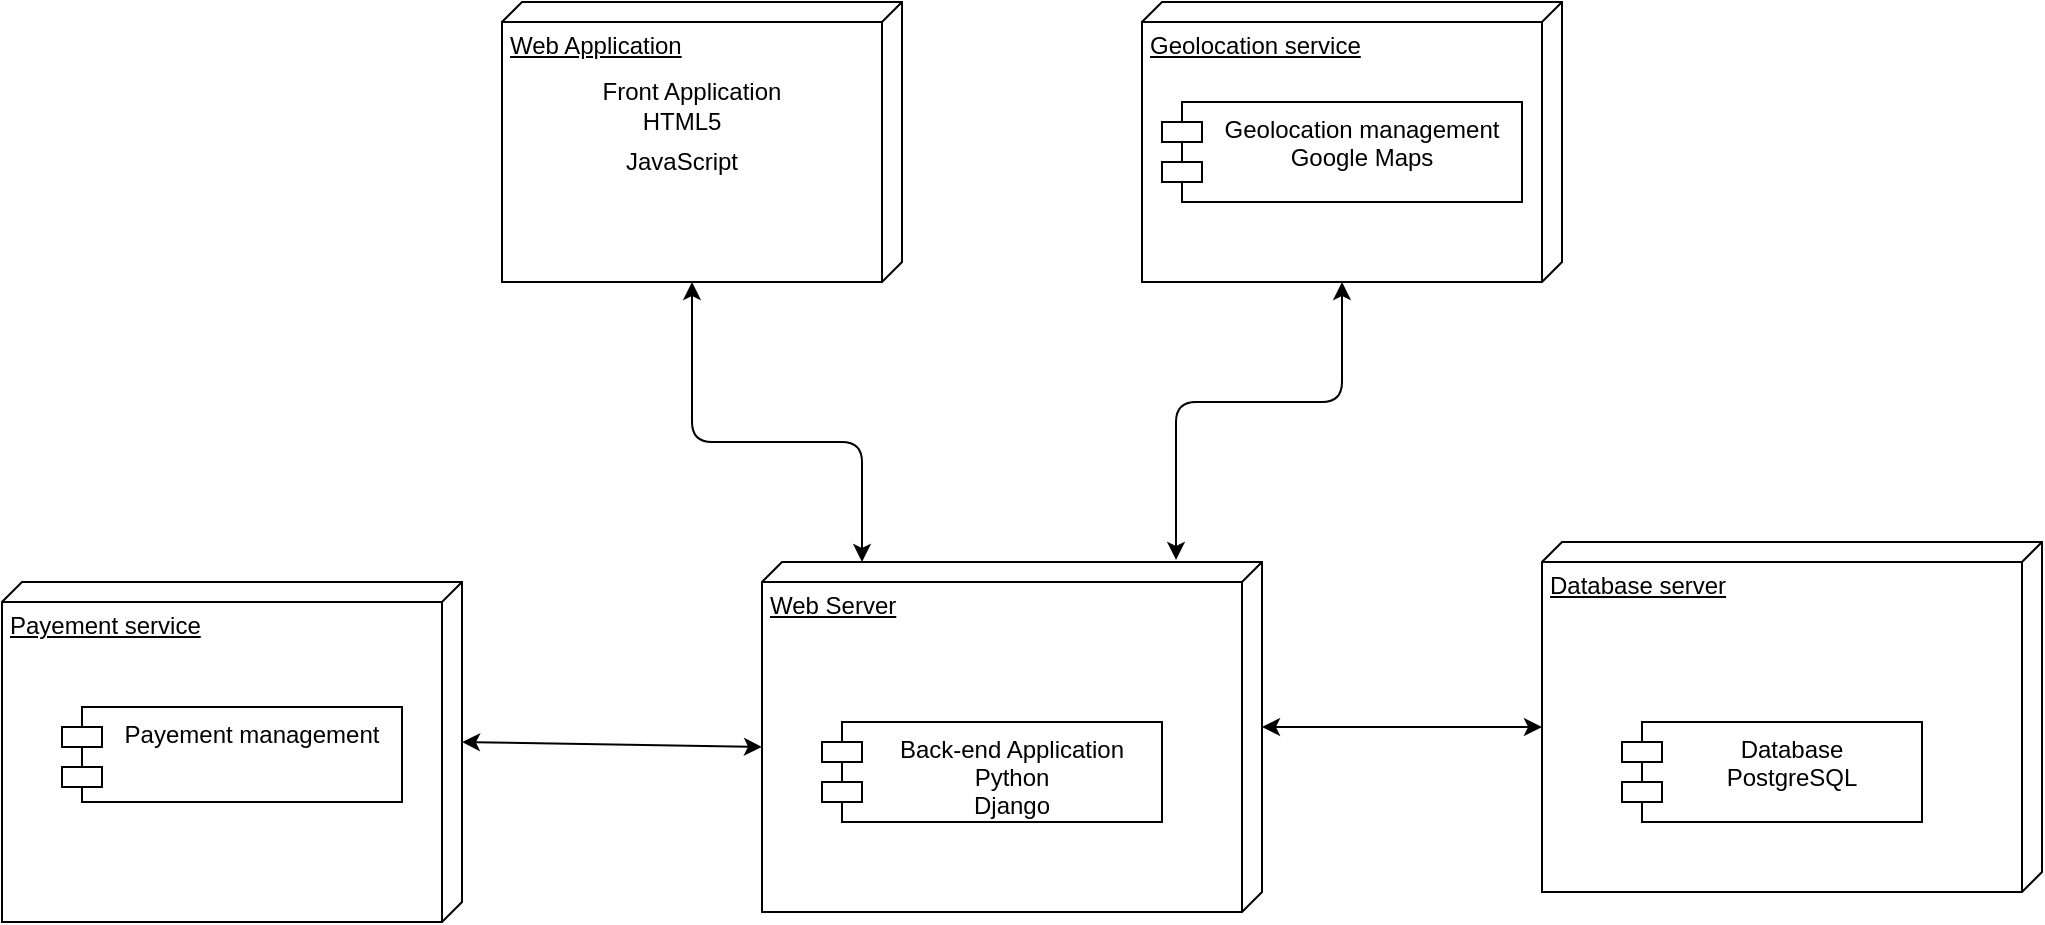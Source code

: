 <mxfile version="14.6.6" type="device"><diagram id="yl9JLXmL3Oe2waRgVbtB" name="Page-1"><mxGraphModel dx="2249" dy="791" grid="1" gridSize="10" guides="1" tooltips="1" connect="1" arrows="1" fold="1" page="1" pageScale="1" pageWidth="827" pageHeight="1169" math="0" shadow="0"><root><mxCell id="0"/><mxCell id="1" parent="0"/><mxCell id="Ed8ysfEM5Ymkf3JpwOOZ-1" value="Web Server" style="verticalAlign=top;align=left;spacingTop=8;spacingLeft=2;spacingRight=12;shape=cube;size=10;direction=south;fontStyle=4;html=1;" vertex="1" parent="1"><mxGeometry x="150" y="400" width="250" height="175" as="geometry"/></mxCell><mxCell id="Ed8ysfEM5Ymkf3JpwOOZ-2" value="Database server " style="verticalAlign=top;align=left;spacingTop=8;spacingLeft=2;spacingRight=12;shape=cube;size=10;direction=south;fontStyle=4;html=1;" vertex="1" parent="1"><mxGeometry x="540" y="390" width="250" height="175" as="geometry"/></mxCell><mxCell id="Ed8ysfEM5Ymkf3JpwOOZ-3" value="Back-end Application&#xA;Python&#xA;Django&#xA;" style="shape=module;align=left;spacingLeft=20;align=center;verticalAlign=top;" vertex="1" parent="1"><mxGeometry x="180" y="480" width="170" height="50" as="geometry"/></mxCell><mxCell id="Ed8ysfEM5Ymkf3JpwOOZ-4" value="Database&#xA;PostgreSQL&#xA;" style="shape=module;align=left;spacingLeft=20;align=center;verticalAlign=top;" vertex="1" parent="1"><mxGeometry x="580" y="480" width="150" height="50" as="geometry"/></mxCell><mxCell id="Ed8ysfEM5Ymkf3JpwOOZ-5" value="Geolocation service" style="verticalAlign=top;align=left;spacingTop=8;spacingLeft=2;spacingRight=12;shape=cube;size=10;direction=south;fontStyle=4;html=1;" vertex="1" parent="1"><mxGeometry x="340" y="120" width="210" height="140" as="geometry"/></mxCell><mxCell id="Ed8ysfEM5Ymkf3JpwOOZ-6" value="Web Application" style="verticalAlign=top;align=left;spacingTop=8;spacingLeft=2;spacingRight=12;shape=cube;size=10;direction=south;fontStyle=4;html=1;" vertex="1" parent="1"><mxGeometry x="20" y="120" width="200" height="140" as="geometry"/></mxCell><mxCell id="Ed8ysfEM5Ymkf3JpwOOZ-7" value="Payement service" style="verticalAlign=top;align=left;spacingTop=8;spacingLeft=2;spacingRight=12;shape=cube;size=10;direction=south;fontStyle=4;html=1;" vertex="1" parent="1"><mxGeometry x="-230" y="410" width="230" height="170" as="geometry"/></mxCell><mxCell id="Ed8ysfEM5Ymkf3JpwOOZ-8" value="Front Application" style="text;html=1;strokeColor=none;fillColor=none;align=center;verticalAlign=middle;whiteSpace=wrap;rounded=0;" vertex="1" parent="1"><mxGeometry x="50" y="150" width="130" height="30" as="geometry"/></mxCell><mxCell id="Ed8ysfEM5Ymkf3JpwOOZ-9" value="HTML5" style="text;html=1;strokeColor=none;fillColor=none;align=center;verticalAlign=middle;whiteSpace=wrap;rounded=0;" vertex="1" parent="1"><mxGeometry x="90" y="170" width="40" height="20" as="geometry"/></mxCell><mxCell id="Ed8ysfEM5Ymkf3JpwOOZ-10" value="JavaScript" style="text;html=1;strokeColor=none;fillColor=none;align=center;verticalAlign=middle;whiteSpace=wrap;rounded=0;" vertex="1" parent="1"><mxGeometry x="90" y="190" width="40" height="20" as="geometry"/></mxCell><mxCell id="Ed8ysfEM5Ymkf3JpwOOZ-11" value="Payement management" style="shape=module;align=left;spacingLeft=20;align=center;verticalAlign=top;" vertex="1" parent="1"><mxGeometry x="-200" y="472.5" width="170" height="47.5" as="geometry"/></mxCell><mxCell id="Ed8ysfEM5Ymkf3JpwOOZ-12" value="" style="endArrow=classic;startArrow=classic;html=1;exitX=0;exitY=0;exitDx=80;exitDy=0;exitPerimeter=0;entryX=0;entryY=0;entryDx=92.5;entryDy=250;entryPerimeter=0;" edge="1" parent="1" source="Ed8ysfEM5Ymkf3JpwOOZ-7" target="Ed8ysfEM5Ymkf3JpwOOZ-1"><mxGeometry width="50" height="50" relative="1" as="geometry"><mxPoint x="390" y="460" as="sourcePoint"/><mxPoint x="440" y="410" as="targetPoint"/></mxGeometry></mxCell><mxCell id="Ed8ysfEM5Ymkf3JpwOOZ-13" value="" style="endArrow=classic;startArrow=classic;html=1;entryX=0;entryY=0;entryDx=92.5;entryDy=250;entryPerimeter=0;exitX=0;exitY=0;exitDx=82.5;exitDy=0;exitPerimeter=0;" edge="1" parent="1" source="Ed8ysfEM5Ymkf3JpwOOZ-1" target="Ed8ysfEM5Ymkf3JpwOOZ-2"><mxGeometry width="50" height="50" relative="1" as="geometry"><mxPoint x="390" y="460" as="sourcePoint"/><mxPoint x="440" y="410" as="targetPoint"/></mxGeometry></mxCell><mxCell id="Ed8ysfEM5Ymkf3JpwOOZ-14" value="" style="endArrow=classic;startArrow=classic;html=1;exitX=0;exitY=0;exitDx=140;exitDy=105;exitPerimeter=0;entryX=0;entryY=0.8;entryDx=0;entryDy=0;entryPerimeter=0;" edge="1" parent="1" source="Ed8ysfEM5Ymkf3JpwOOZ-6" target="Ed8ysfEM5Ymkf3JpwOOZ-1"><mxGeometry width="50" height="50" relative="1" as="geometry"><mxPoint x="390" y="460" as="sourcePoint"/><mxPoint x="440" y="410" as="targetPoint"/><Array as="points"><mxPoint x="115" y="340"/><mxPoint x="200" y="340"/></Array></mxGeometry></mxCell><mxCell id="Ed8ysfEM5Ymkf3JpwOOZ-15" value="" style="endArrow=classic;startArrow=classic;html=1;entryX=0;entryY=0;entryDx=140;entryDy=110;entryPerimeter=0;exitX=-0.006;exitY=0.172;exitDx=0;exitDy=0;exitPerimeter=0;" edge="1" parent="1" source="Ed8ysfEM5Ymkf3JpwOOZ-1" target="Ed8ysfEM5Ymkf3JpwOOZ-5"><mxGeometry width="50" height="50" relative="1" as="geometry"><mxPoint x="390" y="460" as="sourcePoint"/><mxPoint x="440" y="410" as="targetPoint"/><Array as="points"><mxPoint x="357" y="320"/><mxPoint x="440" y="320"/></Array></mxGeometry></mxCell><mxCell id="Ed8ysfEM5Ymkf3JpwOOZ-17" value="Geolocation management&#xA;Google Maps&#xA;" style="shape=module;align=left;spacingLeft=20;align=center;verticalAlign=top;" vertex="1" parent="1"><mxGeometry x="350" y="170" width="180" height="50" as="geometry"/></mxCell></root></mxGraphModel></diagram></mxfile>
